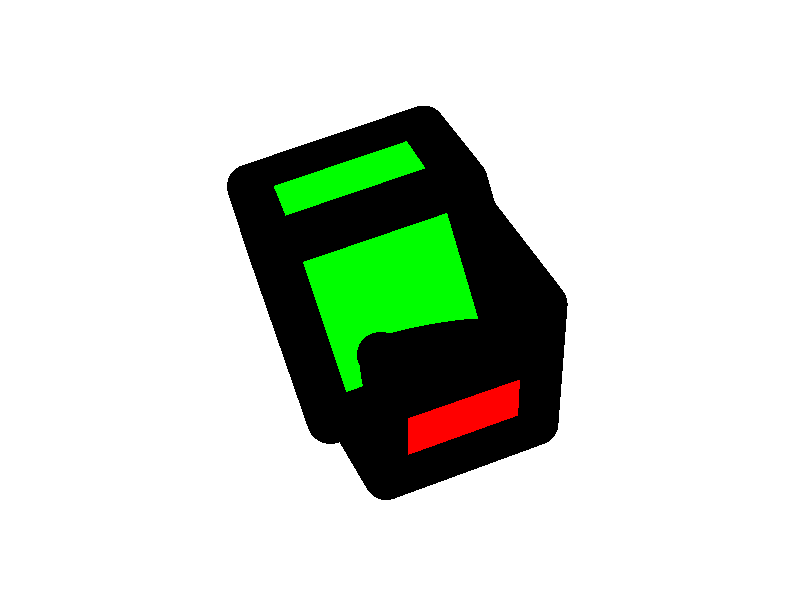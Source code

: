 #version 3.7;
#include "shapes.inc"
background {color rgb<1.000000,1.000000,1.000000>}
camera {
perspective
right x*image_width/image_height
location <3.962000, 4.827000, -5.270000>
look_at <0.500000, 0.500000, 0.500000>
angle 25.000000
sky <0.000000, 1.000000, 0.000000>
}
light_source { <3.962000, 4.827000, -5.270000> rgb<1.000000, 1.000000, 1.000000> shadowless}

global_settings { assumed_gamma 2.2 }
union {

#declare crystal1 =
  texture { pigment { rgbt <1.000000,0.000000,0.000000,0.000000> } finish {ambient 0.600000 diffuse 0.600000 reflection 0.000000} }
#declare crystal1edge =
  texture { pigment { rgbt <0.000000,0.000000,0.000000,0.100000> } finish {ambient 0.600000 diffuse 0.600000 reflection 0.000000} }
    box {<-.5,-.5,-.5>, <.5,.5,.5> scale  0.760602192140445 matrix <-0.0919661180482978, 0.171611357975663,-0.980862770699793,-0.565166903473556,-0.820000215341766,-0.0904766160815561, -0.81983449814535, 0.546030391693727, 0.172401296391748,0.,0.,0.> translate < 0.575190123292765, 0.606939459016951, 0.265129978072642>
    texture { crystal1 }
  }
union
{
    cylinder {<              -0.5,              -0.5,              -0.5>,
              <               0.5,              -0.5,              -0.5>,
               0.131474772270358
    texture { crystal1edge }
  }
    sphere {<              -0.5,              -0.5,              -0.5>,
               0.131474772270358
    texture { crystal1edge }
  }
    sphere {<               0.5,              -0.5,              -0.5>,
               0.131474772270358
    texture { crystal1edge }
  }
    cylinder {<               0.5,              -0.5,              -0.5>,
              <               0.5,               0.5,              -0.5>,
               0.131474772270358
    texture { crystal1edge }
  }
    sphere {<               0.5,              -0.5,              -0.5>,
               0.131474772270358
    texture { crystal1edge }
  }
    sphere {<               0.5,               0.5,              -0.5>,
               0.131474772270358
    texture { crystal1edge }
  }
    cylinder {<               0.5,               0.5,              -0.5>,
              <              -0.5,               0.5,              -0.5>,
               0.131474772270358
    texture { crystal1edge }
  }
    sphere {<               0.5,               0.5,              -0.5>,
               0.131474772270358
    texture { crystal1edge }
  }
    sphere {<              -0.5,               0.5,              -0.5>,
               0.131474772270358
    texture { crystal1edge }
  }
    cylinder {<              -0.5,               0.5,              -0.5>,
              <              -0.5,              -0.5,              -0.5>,
               0.131474772270358
    texture { crystal1edge }
  }
    sphere {<              -0.5,               0.5,              -0.5>,
               0.131474772270358
    texture { crystal1edge }
  }
    sphere {<              -0.5,              -0.5,              -0.5>,
               0.131474772270358
    texture { crystal1edge }
  }
    cylinder {<              -0.5,              -0.5,               0.5>,
              <               0.5,              -0.5,               0.5>,
               0.131474772270358
    texture { crystal1edge }
  }
    sphere {<              -0.5,              -0.5,               0.5>,
               0.131474772270358
    texture { crystal1edge }
  }
    sphere {<               0.5,              -0.5,               0.5>,
               0.131474772270358
    texture { crystal1edge }
  }
    cylinder {<               0.5,              -0.5,               0.5>,
              <               0.5,               0.5,               0.5>,
               0.131474772270358
    texture { crystal1edge }
  }
    sphere {<               0.5,              -0.5,               0.5>,
               0.131474772270358
    texture { crystal1edge }
  }
    sphere {<               0.5,               0.5,               0.5>,
               0.131474772270358
    texture { crystal1edge }
  }
    cylinder {<               0.5,               0.5,               0.5>,
              <              -0.5,               0.5,               0.5>,
               0.131474772270358
    texture { crystal1edge }
  }
    sphere {<               0.5,               0.5,               0.5>,
               0.131474772270358
    texture { crystal1edge }
  }
    sphere {<              -0.5,               0.5,               0.5>,
               0.131474772270358
    texture { crystal1edge }
  }
    cylinder {<              -0.5,               0.5,               0.5>,
              <              -0.5,              -0.5,               0.5>,
               0.131474772270358
    texture { crystal1edge }
  }
    sphere {<              -0.5,               0.5,               0.5>,
               0.131474772270358
    texture { crystal1edge }
  }
    sphere {<              -0.5,              -0.5,               0.5>,
               0.131474772270358
    texture { crystal1edge }
  }
    cylinder {<              -0.5,              -0.5,              -0.5>,
              <              -0.5,              -0.5,               0.5>,
               0.131474772270358
    texture { crystal1edge }
  }
    sphere {<              -0.5,              -0.5,              -0.5>,
               0.131474772270358
    texture { crystal1edge }
  }
    sphere {<              -0.5,              -0.5,               0.5>,
               0.131474772270358
    texture { crystal1edge }
  }
    cylinder {<               0.5,              -0.5,              -0.5>,
              <               0.5,              -0.5,               0.5>,
               0.131474772270358
    texture { crystal1edge }
  }
    sphere {<               0.5,              -0.5,              -0.5>,
               0.131474772270358
    texture { crystal1edge }
  }
    sphere {<               0.5,              -0.5,               0.5>,
               0.131474772270358
    texture { crystal1edge }
  }
    cylinder {<               0.5,               0.5,              -0.5>,
              <               0.5,               0.5,               0.5>,
               0.131474772270358
    texture { crystal1edge }
  }
    sphere {<               0.5,               0.5,              -0.5>,
               0.131474772270358
    texture { crystal1edge }
  }
    sphere {<               0.5,               0.5,               0.5>,
               0.131474772270358
    texture { crystal1edge }
  }
    cylinder {<              -0.5,               0.5,              -0.5>,
              <              -0.5,               0.5,               0.5>,
               0.131474772270358
    texture { crystal1edge }
  }
    sphere {<              -0.5,               0.5,              -0.5>,
               0.131474772270358
    texture { crystal1edge }
  }
    sphere {<              -0.5,               0.5,               0.5>,
               0.131474772270358
    texture { crystal1edge }
  }
    scale  0.760602192140445 matrix <-0.0919661180482978, 0.171611357975663,-0.980862770699793,-0.565166903473556,-0.820000215341766,-0.0904766160815561, -0.81983449814535, 0.546030391693727, 0.172401296391748,0.,0.,0.> translate < 0.575190123292765, 0.606939459016951, 0.265129978072642>
}
#declare crystal2 =
  texture { pigment { rgbt <0.000000,1.000000,0.000000,0.000000> } finish {ambient 0.600000 diffuse 0.600000 reflection 0.000000} }
#declare crystal2edge =
  texture { pigment { rgbt <0.000000,0.000000,0.000000,0.100000> } finish {ambient 0.600000 diffuse 0.600000 reflection 0.000000} }
    box {<-.5,-.5,-.5>, <.5,.5,.5> scale  0.824247097336667 matrix < 0.310140696645615,0.0165345356374687,-0.950546872813448, 0.690776641998726, 0.683032150326754, 0.237265067991424, 0.653177142246372,-0.730201130340993, 0.200414395929033,0.,0.,0.> translate < 0.440917177254907, 0.415969214773683, 0.684555939875756>
    texture { crystal2 }
  }
union
{
    cylinder {<              -0.5,              -0.5,              -0.5>,
              <               0.5,              -0.5,              -0.5>,
               0.121322841564287
    texture { crystal2edge }
  }
    sphere {<              -0.5,              -0.5,              -0.5>,
               0.121322841564287
    texture { crystal2edge }
  }
    sphere {<               0.5,              -0.5,              -0.5>,
               0.121322841564287
    texture { crystal2edge }
  }
    cylinder {<               0.5,              -0.5,              -0.5>,
              <               0.5,               0.5,              -0.5>,
               0.121322841564287
    texture { crystal2edge }
  }
    sphere {<               0.5,              -0.5,              -0.5>,
               0.121322841564287
    texture { crystal2edge }
  }
    sphere {<               0.5,               0.5,              -0.5>,
               0.121322841564287
    texture { crystal2edge }
  }
    cylinder {<               0.5,               0.5,              -0.5>,
              <              -0.5,               0.5,              -0.5>,
               0.121322841564287
    texture { crystal2edge }
  }
    sphere {<               0.5,               0.5,              -0.5>,
               0.121322841564287
    texture { crystal2edge }
  }
    sphere {<              -0.5,               0.5,              -0.5>,
               0.121322841564287
    texture { crystal2edge }
  }
    cylinder {<              -0.5,               0.5,              -0.5>,
              <              -0.5,              -0.5,              -0.5>,
               0.121322841564287
    texture { crystal2edge }
  }
    sphere {<              -0.5,               0.5,              -0.5>,
               0.121322841564287
    texture { crystal2edge }
  }
    sphere {<              -0.5,              -0.5,              -0.5>,
               0.121322841564287
    texture { crystal2edge }
  }
    cylinder {<              -0.5,              -0.5,               0.5>,
              <               0.5,              -0.5,               0.5>,
               0.121322841564287
    texture { crystal2edge }
  }
    sphere {<              -0.5,              -0.5,               0.5>,
               0.121322841564287
    texture { crystal2edge }
  }
    sphere {<               0.5,              -0.5,               0.5>,
               0.121322841564287
    texture { crystal2edge }
  }
    cylinder {<               0.5,              -0.5,               0.5>,
              <               0.5,               0.5,               0.5>,
               0.121322841564287
    texture { crystal2edge }
  }
    sphere {<               0.5,              -0.5,               0.5>,
               0.121322841564287
    texture { crystal2edge }
  }
    sphere {<               0.5,               0.5,               0.5>,
               0.121322841564287
    texture { crystal2edge }
  }
    cylinder {<               0.5,               0.5,               0.5>,
              <              -0.5,               0.5,               0.5>,
               0.121322841564287
    texture { crystal2edge }
  }
    sphere {<               0.5,               0.5,               0.5>,
               0.121322841564287
    texture { crystal2edge }
  }
    sphere {<              -0.5,               0.5,               0.5>,
               0.121322841564287
    texture { crystal2edge }
  }
    cylinder {<              -0.5,               0.5,               0.5>,
              <              -0.5,              -0.5,               0.5>,
               0.121322841564287
    texture { crystal2edge }
  }
    sphere {<              -0.5,               0.5,               0.5>,
               0.121322841564287
    texture { crystal2edge }
  }
    sphere {<              -0.5,              -0.5,               0.5>,
               0.121322841564287
    texture { crystal2edge }
  }
    cylinder {<              -0.5,              -0.5,              -0.5>,
              <              -0.5,              -0.5,               0.5>,
               0.121322841564287
    texture { crystal2edge }
  }
    sphere {<              -0.5,              -0.5,              -0.5>,
               0.121322841564287
    texture { crystal2edge }
  }
    sphere {<              -0.5,              -0.5,               0.5>,
               0.121322841564287
    texture { crystal2edge }
  }
    cylinder {<               0.5,              -0.5,              -0.5>,
              <               0.5,              -0.5,               0.5>,
               0.121322841564287
    texture { crystal2edge }
  }
    sphere {<               0.5,              -0.5,              -0.5>,
               0.121322841564287
    texture { crystal2edge }
  }
    sphere {<               0.5,              -0.5,               0.5>,
               0.121322841564287
    texture { crystal2edge }
  }
    cylinder {<               0.5,               0.5,              -0.5>,
              <               0.5,               0.5,               0.5>,
               0.121322841564287
    texture { crystal2edge }
  }
    sphere {<               0.5,               0.5,              -0.5>,
               0.121322841564287
    texture { crystal2edge }
  }
    sphere {<               0.5,               0.5,               0.5>,
               0.121322841564287
    texture { crystal2edge }
  }
    cylinder {<              -0.5,               0.5,              -0.5>,
              <              -0.5,               0.5,               0.5>,
               0.121322841564287
    texture { crystal2edge }
  }
    sphere {<              -0.5,               0.5,              -0.5>,
               0.121322841564287
    texture { crystal2edge }
  }
    sphere {<              -0.5,               0.5,               0.5>,
               0.121322841564287
    texture { crystal2edge }
  }
    scale  0.824247097336667 matrix < 0.310140696645615,0.0165345356374687,-0.950546872813448, 0.690776641998726, 0.683032150326754, 0.237265067991424, 0.653177142246372,-0.730201130340993, 0.200414395929033,0.,0.,0.> translate < 0.440917177254907, 0.415969214773683, 0.684555939875756>
}
rotate<-90,  0,  0>
scale <  1,  1, -1>
}
